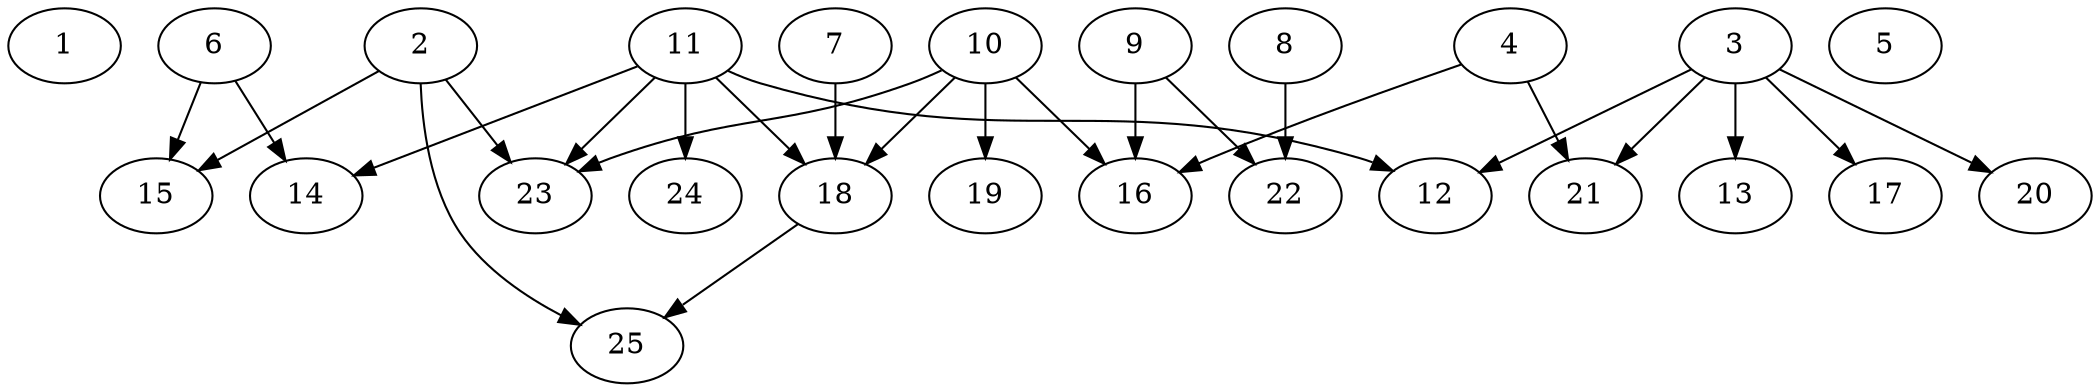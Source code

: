 // DAG automatically generated by daggen at Fri Aug  4 16:35:14 2017
// ./daggen --dot -n 25 --fat 0.8 --regular 0.8 --density 0.2 --jump 2 
digraph G {
  1 [size="91299", alpha="0.17"]
  2 [size="91645", alpha="0.03"]
  2 -> 15 [size ="75"]
  2 -> 23 [size ="75"]
  2 -> 25 [size ="75"]
  3 [size="368293", alpha="0.13"]
  3 -> 12 [size ="411"]
  3 -> 13 [size ="411"]
  3 -> 17 [size ="411"]
  3 -> 20 [size ="411"]
  3 -> 21 [size ="411"]
  4 [size="621674", alpha="0.17"]
  4 -> 16 [size ="537"]
  4 -> 21 [size ="537"]
  5 [size="15054", alpha="0.08"]
  6 [size="231928", alpha="0.14"]
  6 -> 14 [size ="302"]
  6 -> 15 [size ="302"]
  7 [size="274275", alpha="0.14"]
  7 -> 18 [size ="210"]
  8 [size="17183", alpha="0.18"]
  8 -> 22 [size ="411"]
  9 [size="1073742", alpha="0.10"]
  9 -> 16 [size ="839"]
  9 -> 22 [size ="839"]
  10 [size="8590", alpha="0.06"]
  10 -> 16 [size ="34"]
  10 -> 18 [size ="34"]
  10 -> 19 [size ="34"]
  10 -> 23 [size ="34"]
  11 [size="68719", alpha="0.13"]
  11 -> 12 [size ="134"]
  11 -> 14 [size ="134"]
  11 -> 18 [size ="134"]
  11 -> 23 [size ="134"]
  11 -> 24 [size ="134"]
  12 [size="22905", alpha="0.10"]
  13 [size="4568", alpha="0.16"]
  14 [size="207099", alpha="0.18"]
  15 [size="1073742", alpha="0.02"]
  16 [size="231928", alpha="0.13"]
  17 [size="782758", alpha="0.12"]
  18 [size="20802", alpha="0.07"]
  18 -> 25 [size ="679"]
  19 [size="143546", alpha="0.18"]
  20 [size="24439", alpha="0.13"]
  21 [size="11757", alpha="0.11"]
  22 [size="134218", alpha="0.02"]
  23 [size="231928", alpha="0.18"]
  24 [size="28991", alpha="0.06"]
  25 [size="467108", alpha="0.12"]
}
